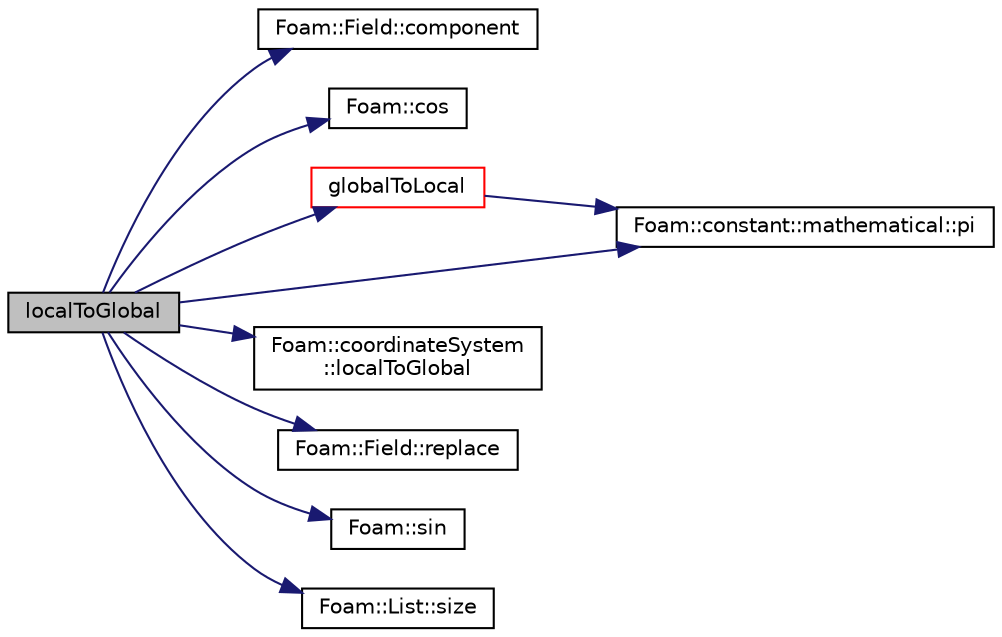 digraph "localToGlobal"
{
  bgcolor="transparent";
  edge [fontname="Helvetica",fontsize="10",labelfontname="Helvetica",labelfontsize="10"];
  node [fontname="Helvetica",fontsize="10",shape=record];
  rankdir="LR";
  Node32 [label="localToGlobal",height=0.2,width=0.4,color="black", fillcolor="grey75", style="filled", fontcolor="black"];
  Node32 -> Node33 [color="midnightblue",fontsize="10",style="solid",fontname="Helvetica"];
  Node33 [label="Foam::Field::component",height=0.2,width=0.4,color="black",URL="$a27573.html#aef03a3d86f5e52bd0f5fd130cb44a20e",tooltip="Return a component field of the field. "];
  Node32 -> Node34 [color="midnightblue",fontsize="10",style="solid",fontname="Helvetica"];
  Node34 [label="Foam::cos",height=0.2,width=0.4,color="black",URL="$a21851.html#aebb41a148f7cf44b63e12f69e487e49f"];
  Node32 -> Node35 [color="midnightblue",fontsize="10",style="solid",fontname="Helvetica"];
  Node35 [label="globalToLocal",height=0.2,width=0.4,color="red",URL="$a26149.html#a5ae2cf6b12f432dda36ad10921c15295",tooltip="Convert from global Cartesian system to the local coordinate system. "];
  Node35 -> Node46 [color="midnightblue",fontsize="10",style="solid",fontname="Helvetica"];
  Node46 [label="Foam::constant::mathematical::pi",height=0.2,width=0.4,color="black",URL="$a21892.html#a731b8788a4c01586c35266c7ca4fed04"];
  Node32 -> Node48 [color="midnightblue",fontsize="10",style="solid",fontname="Helvetica"];
  Node48 [label="Foam::coordinateSystem\l::localToGlobal",height=0.2,width=0.4,color="black",URL="$a26141.html#a95dc2dcc60d6bf3f30f93cd78fb75214",tooltip="Convert from local coordinate system to the global Cartesian system. "];
  Node32 -> Node46 [color="midnightblue",fontsize="10",style="solid",fontname="Helvetica"];
  Node32 -> Node49 [color="midnightblue",fontsize="10",style="solid",fontname="Helvetica"];
  Node49 [label="Foam::Field::replace",height=0.2,width=0.4,color="black",URL="$a27573.html#a815e9bf6122726b1d13b4baf30bbad04",tooltip="Replace a component field of the field. "];
  Node32 -> Node50 [color="midnightblue",fontsize="10",style="solid",fontname="Helvetica"];
  Node50 [label="Foam::sin",height=0.2,width=0.4,color="black",URL="$a21851.html#a4517d680df5510934705011b30dcefa6"];
  Node32 -> Node51 [color="midnightblue",fontsize="10",style="solid",fontname="Helvetica"];
  Node51 [label="Foam::List::size",height=0.2,width=0.4,color="black",URL="$a26833.html#a8a5f6fa29bd4b500caf186f60245b384",tooltip="Override size to be inconsistent with allocated storage. "];
}
